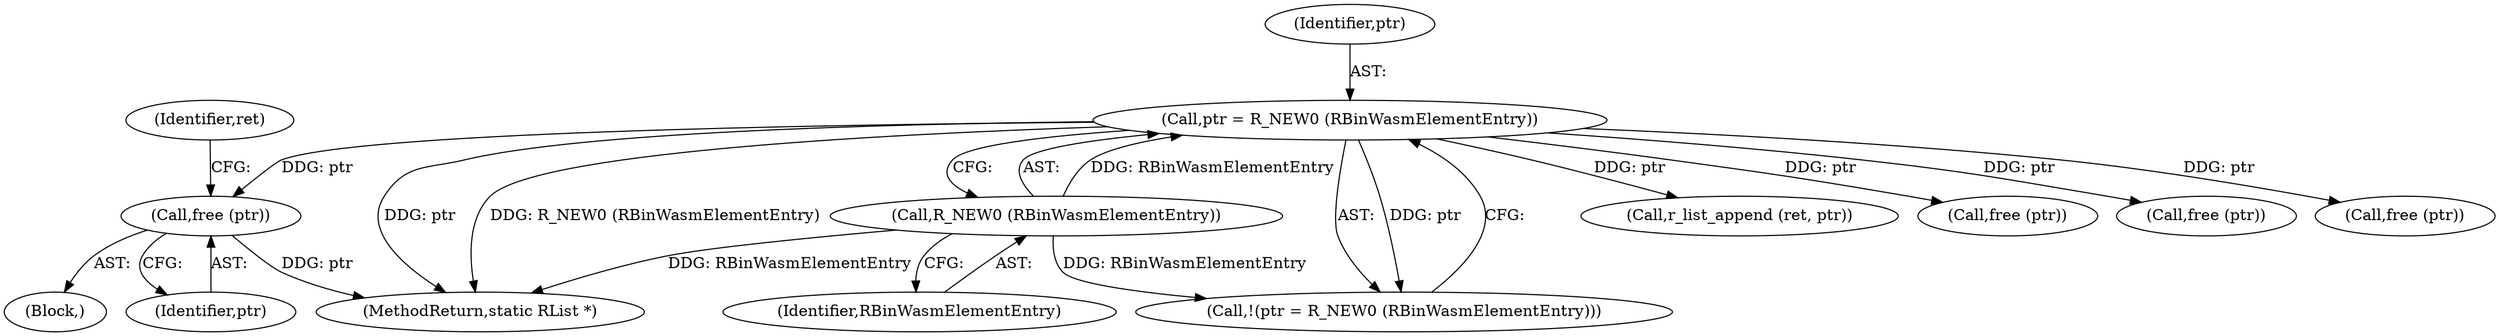 digraph "0_radare2_d2632f6483a3ceb5d8e0a5fb11142c51c43978b4_1@API" {
"1000263" [label="(Call,free (ptr))"];
"1000168" [label="(Call,ptr = R_NEW0 (RBinWasmElementEntry))"];
"1000170" [label="(Call,R_NEW0 (RBinWasmElementEntry))"];
"1000168" [label="(Call,ptr = R_NEW0 (RBinWasmElementEntry))"];
"1000262" [label="(Block,)"];
"1000169" [label="(Identifier,ptr)"];
"1000267" [label="(Call,r_list_append (ret, ptr))"];
"1000266" [label="(Identifier,ret)"];
"1000263" [label="(Call,free (ptr))"];
"1000170" [label="(Call,R_NEW0 (RBinWasmElementEntry))"];
"1000191" [label="(Call,free (ptr))"];
"1000171" [label="(Identifier,RBinWasmElementEntry)"];
"1000264" [label="(Identifier,ptr)"];
"1000167" [label="(Call,!(ptr = R_NEW0 (RBinWasmElementEntry)))"];
"1000275" [label="(MethodReturn,static RList *)"];
"1000229" [label="(Call,free (ptr))"];
"1000209" [label="(Call,free (ptr))"];
"1000263" -> "1000262"  [label="AST: "];
"1000263" -> "1000264"  [label="CFG: "];
"1000264" -> "1000263"  [label="AST: "];
"1000266" -> "1000263"  [label="CFG: "];
"1000263" -> "1000275"  [label="DDG: ptr"];
"1000168" -> "1000263"  [label="DDG: ptr"];
"1000168" -> "1000167"  [label="AST: "];
"1000168" -> "1000170"  [label="CFG: "];
"1000169" -> "1000168"  [label="AST: "];
"1000170" -> "1000168"  [label="AST: "];
"1000167" -> "1000168"  [label="CFG: "];
"1000168" -> "1000275"  [label="DDG: ptr"];
"1000168" -> "1000275"  [label="DDG: R_NEW0 (RBinWasmElementEntry)"];
"1000168" -> "1000167"  [label="DDG: ptr"];
"1000170" -> "1000168"  [label="DDG: RBinWasmElementEntry"];
"1000168" -> "1000191"  [label="DDG: ptr"];
"1000168" -> "1000209"  [label="DDG: ptr"];
"1000168" -> "1000229"  [label="DDG: ptr"];
"1000168" -> "1000267"  [label="DDG: ptr"];
"1000170" -> "1000171"  [label="CFG: "];
"1000171" -> "1000170"  [label="AST: "];
"1000170" -> "1000275"  [label="DDG: RBinWasmElementEntry"];
"1000170" -> "1000167"  [label="DDG: RBinWasmElementEntry"];
}
